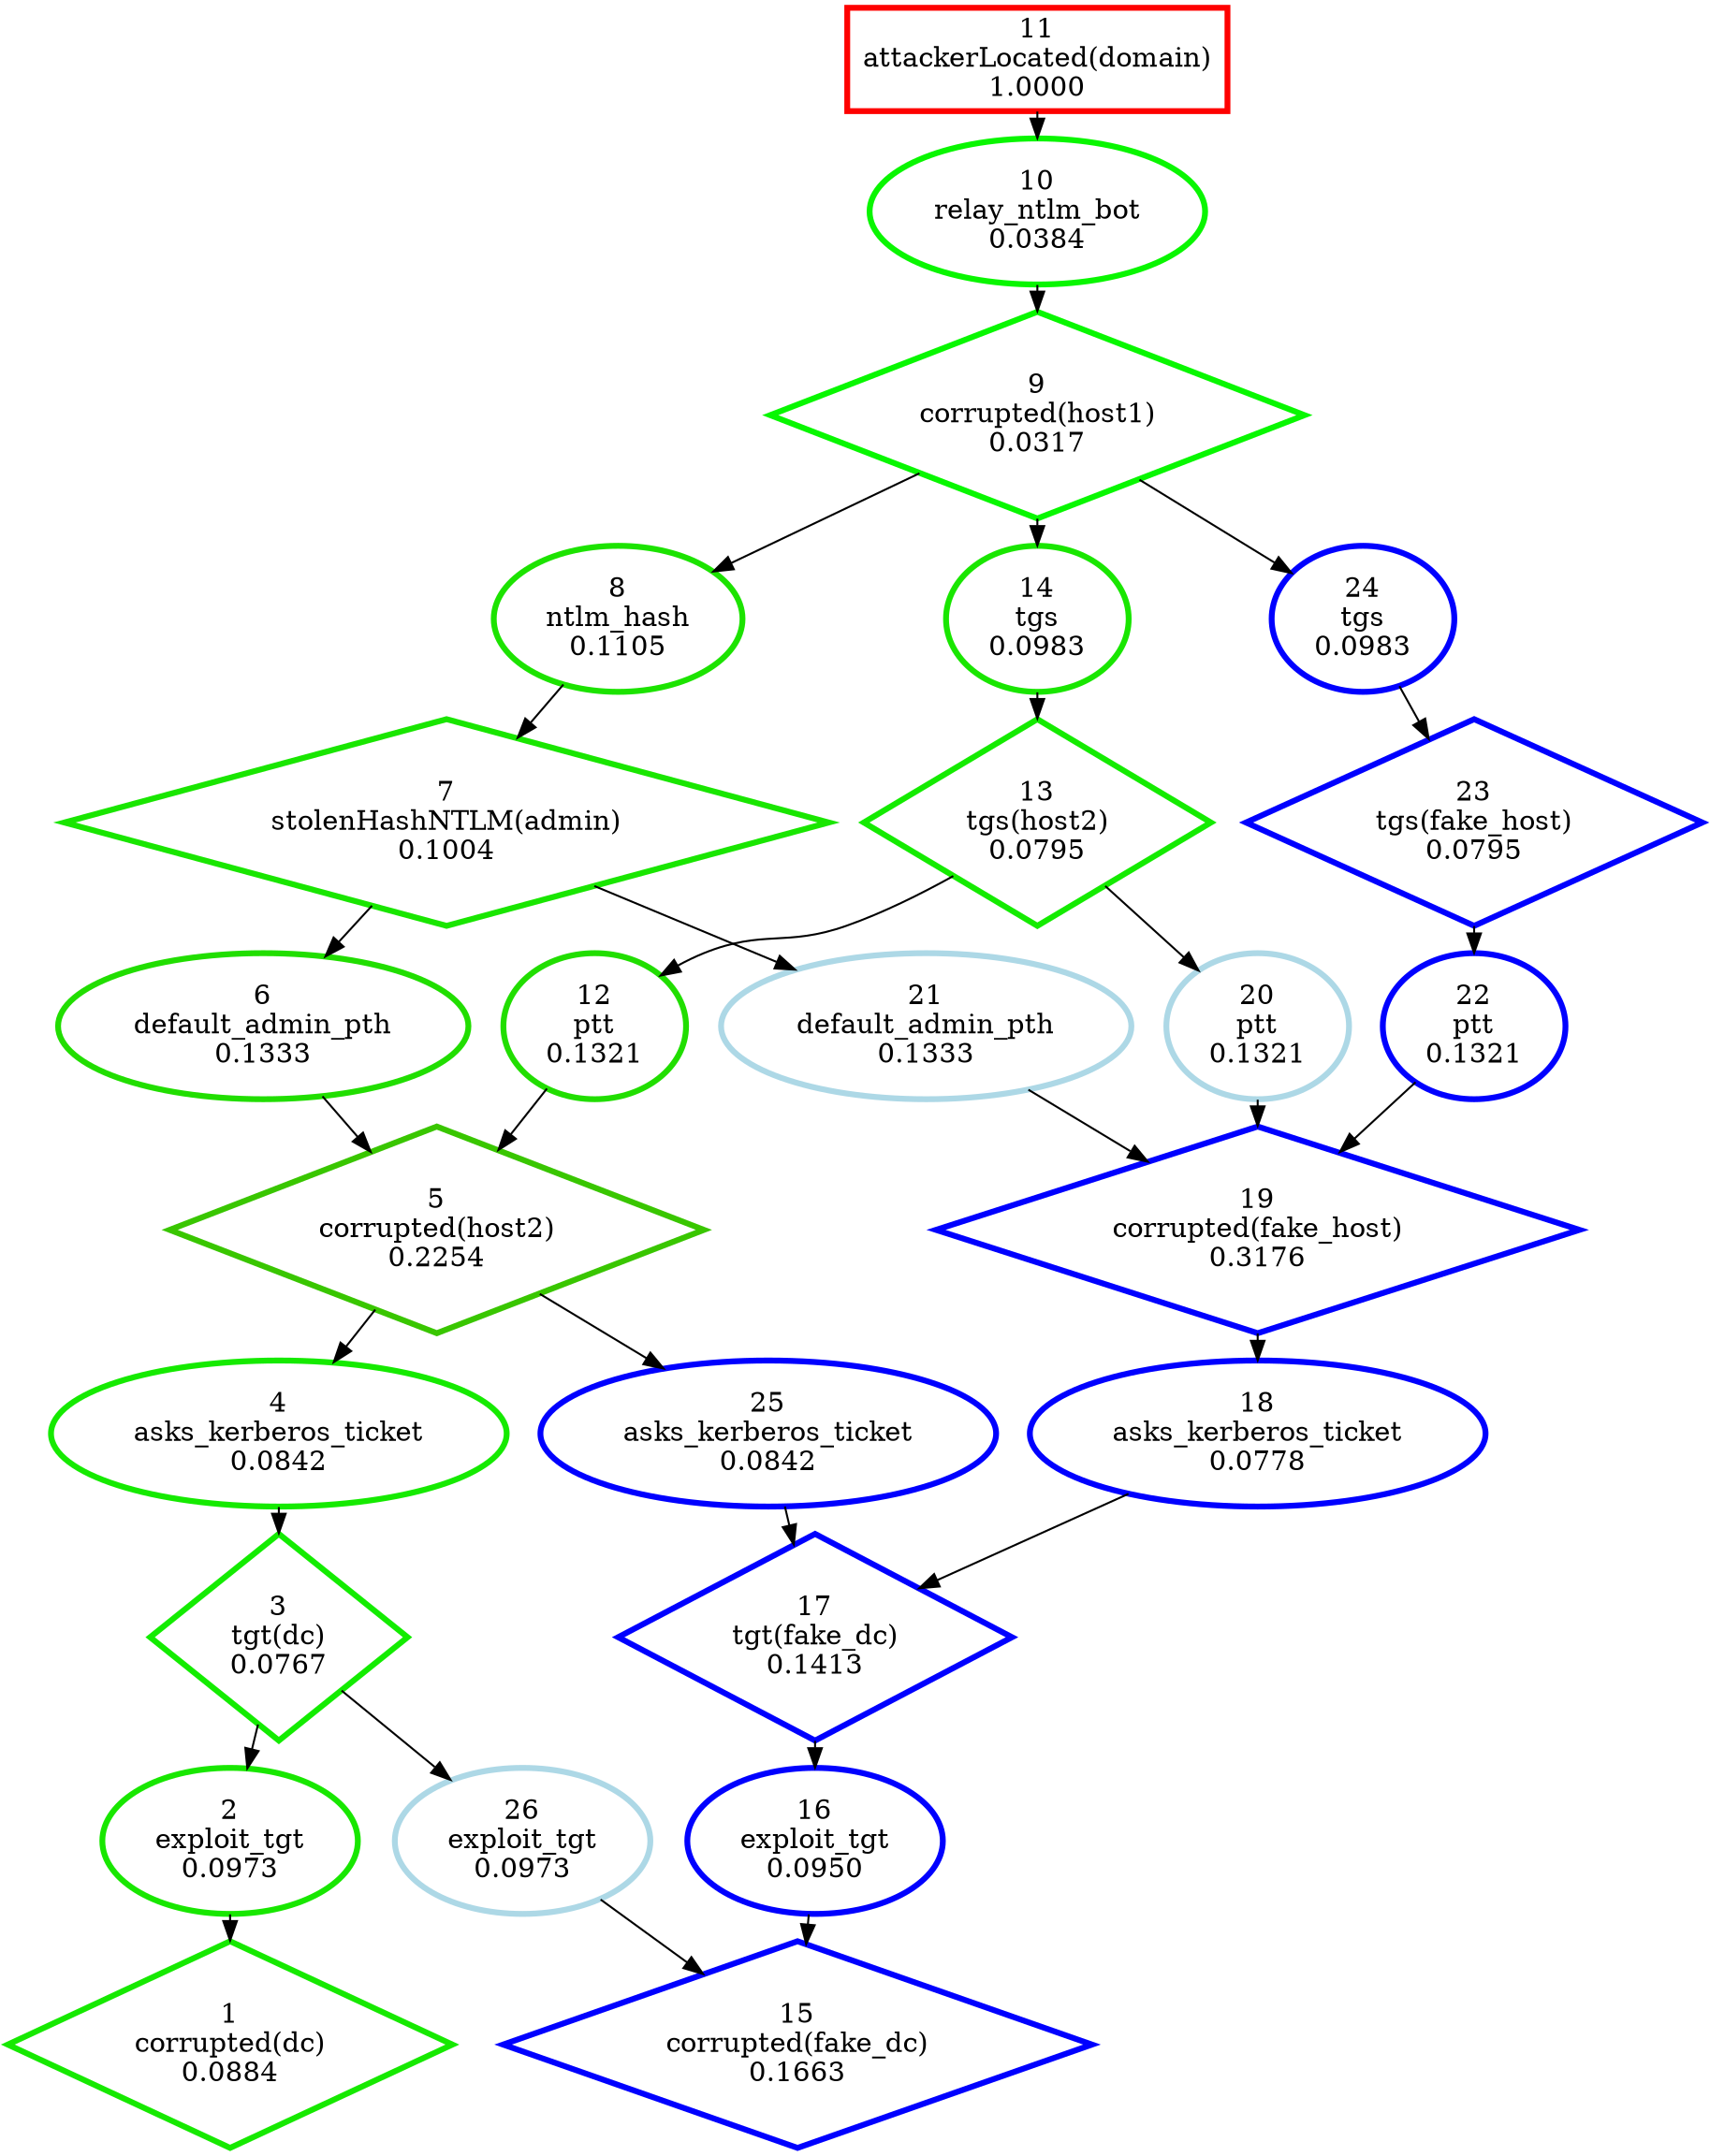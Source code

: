 digraph G {
ranksep=0.2;
  "1" [label="1\ncorrupted(dc)\n0.0884", color="#16E900", penwidth=3, shape="diamond"];
  "2" [label="2\nexploit_tgt\n0.0973", color="#18E700", penwidth=3, shape="ellipse"];
  "3" [label="3\ntgt(dc)\n0.0767", color="#13EC00", penwidth=3, shape="diamond"];
  "4" [label="4\nasks_kerberos_ticket\n0.0842", color="#15EA00", penwidth=3, shape="ellipse"];
  "5" [label="5\ncorrupted(host2)\n0.2254", color="#39C600", penwidth=3, shape="diamond"];
  "6" [label="6\ndefault_admin_pth\n0.1333", color="#21DE00", penwidth=3, shape="ellipse"];
  "7" [label="7\nstolenHashNTLM(admin)\n0.1004", color="#19E600", penwidth=3, shape="diamond"];
  "8" [label="8\nntlm_hash\n0.1105", color="#1CE300", penwidth=3, shape="ellipse"];
  "9" [label="9\ncorrupted(host1)\n0.0317", color="#08F700", penwidth=3, shape="diamond"];
  "10" [label="10\nrelay_ntlm_bot\n0.0384", color="#09F600", penwidth=3, shape="ellipse"];
  "11" [label="11\nattackerLocated(domain)\n1.0000", color="#FE0100", penwidth=3, shape="box"];
  "12" [label="12\nptt\n0.1321", color="#21DE00", penwidth=3, shape="ellipse"];
  "13" [label="13\ntgs(host2)\n0.0795", color="#14EB00", penwidth=3, shape="diamond"];
  "14" [label="14\ntgs\n0.0983", color="#19E600", penwidth=3, shape="ellipse"];
  "15" [label="15\ncorrupted(fake_dc)\n0.1663", color="blue", penwidth=3, shape="diamond"];
  "16" [label="16\nexploit_tgt\n0.0950", color="blue", penwidth=3, shape="ellipse"];
  "17" [label="17\ntgt(fake_dc)\n0.1413", color="blue", penwidth=3, shape="diamond"];
  "18" [label="18\nasks_kerberos_ticket\n0.0778", color="blue", penwidth=3, shape="ellipse"];
  "19" [label="19\ncorrupted(fake_host)\n0.3176", color="blue", penwidth=3, shape="diamond"];
  "20" [label="20\nptt\n0.1321", color="lightblue", penwidth=3, shape="ellipse"];
  "21" [label="21\ndefault_admin_pth\n0.1333", color="lightblue", penwidth=3, shape="ellipse"];
  "22" [label="22\nptt\n0.1321", color="blue", penwidth=3, shape="ellipse"];
  "23" [label="23\ntgs(fake_host)\n0.0795", color="blue", penwidth=3, shape="diamond"];
  "24" [label="24\ntgs\n0.0983", color="blue", penwidth=3, shape="ellipse"];
  "25" [label="25\nasks_kerberos_ticket\n0.0842", color="blue", penwidth=3, shape="ellipse"];
  "26" [label="26\nexploit_tgt\n0.0973", color="lightblue", penwidth=3, shape="ellipse"];
  "11" -> "10";
  "10" -> "9";
  "9" -> "8";
  "9" -> "14";
  "9" -> "24";
  "8" -> "7";
  "7" -> "6";
  "7" -> "21";
  "6" -> "5";
  "5" -> "4";
  "5" -> "25";
  "14" -> "13";
  "13" -> "12";
  "13" -> "20";
  "12" -> "5";
  "4" -> "3";
  "3" -> "2";
  "3" -> "26";
  "2" -> "1";
  "20" -> "19";
  "19" -> "18";
  "21" -> "19";
  "24" -> "23";
  "23" -> "22";
  "22" -> "19";
  "18" -> "17";
  "17" -> "16";
  "25" -> "17";
  "16" -> "15";
  "26" -> "15";
}